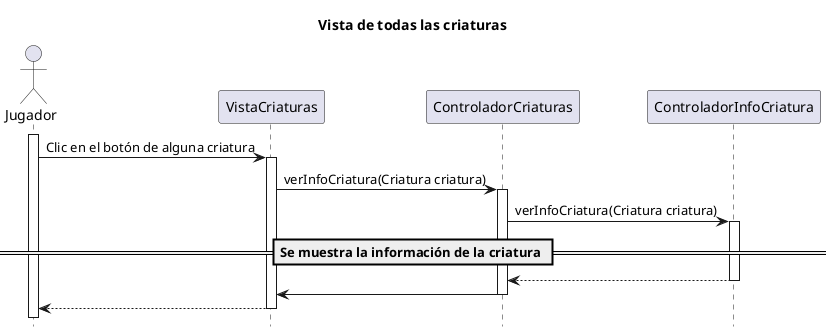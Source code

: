 @startuml
hide footbox
title Vista de todas las criaturas

actor Jugador as j

participant VistaCriaturas as visCri
participant ControladorCriaturas as contCri
participant ControladorInfoCriatura as cri


activate j
j -> visCri : Clic en el botón de alguna criatura
activate visCri

visCri -> contCri : verInfoCriatura(Criatura criatura)
activate contCri

contCri -> cri : verInfoCriatura(Criatura criatura)
activate cri

== Se muestra la información de la criatura ==

cri --> contCri
deactivate cri

contCri -> visCri
deactivate contCri

visCri --> j
deactivate visCri

@enduml
